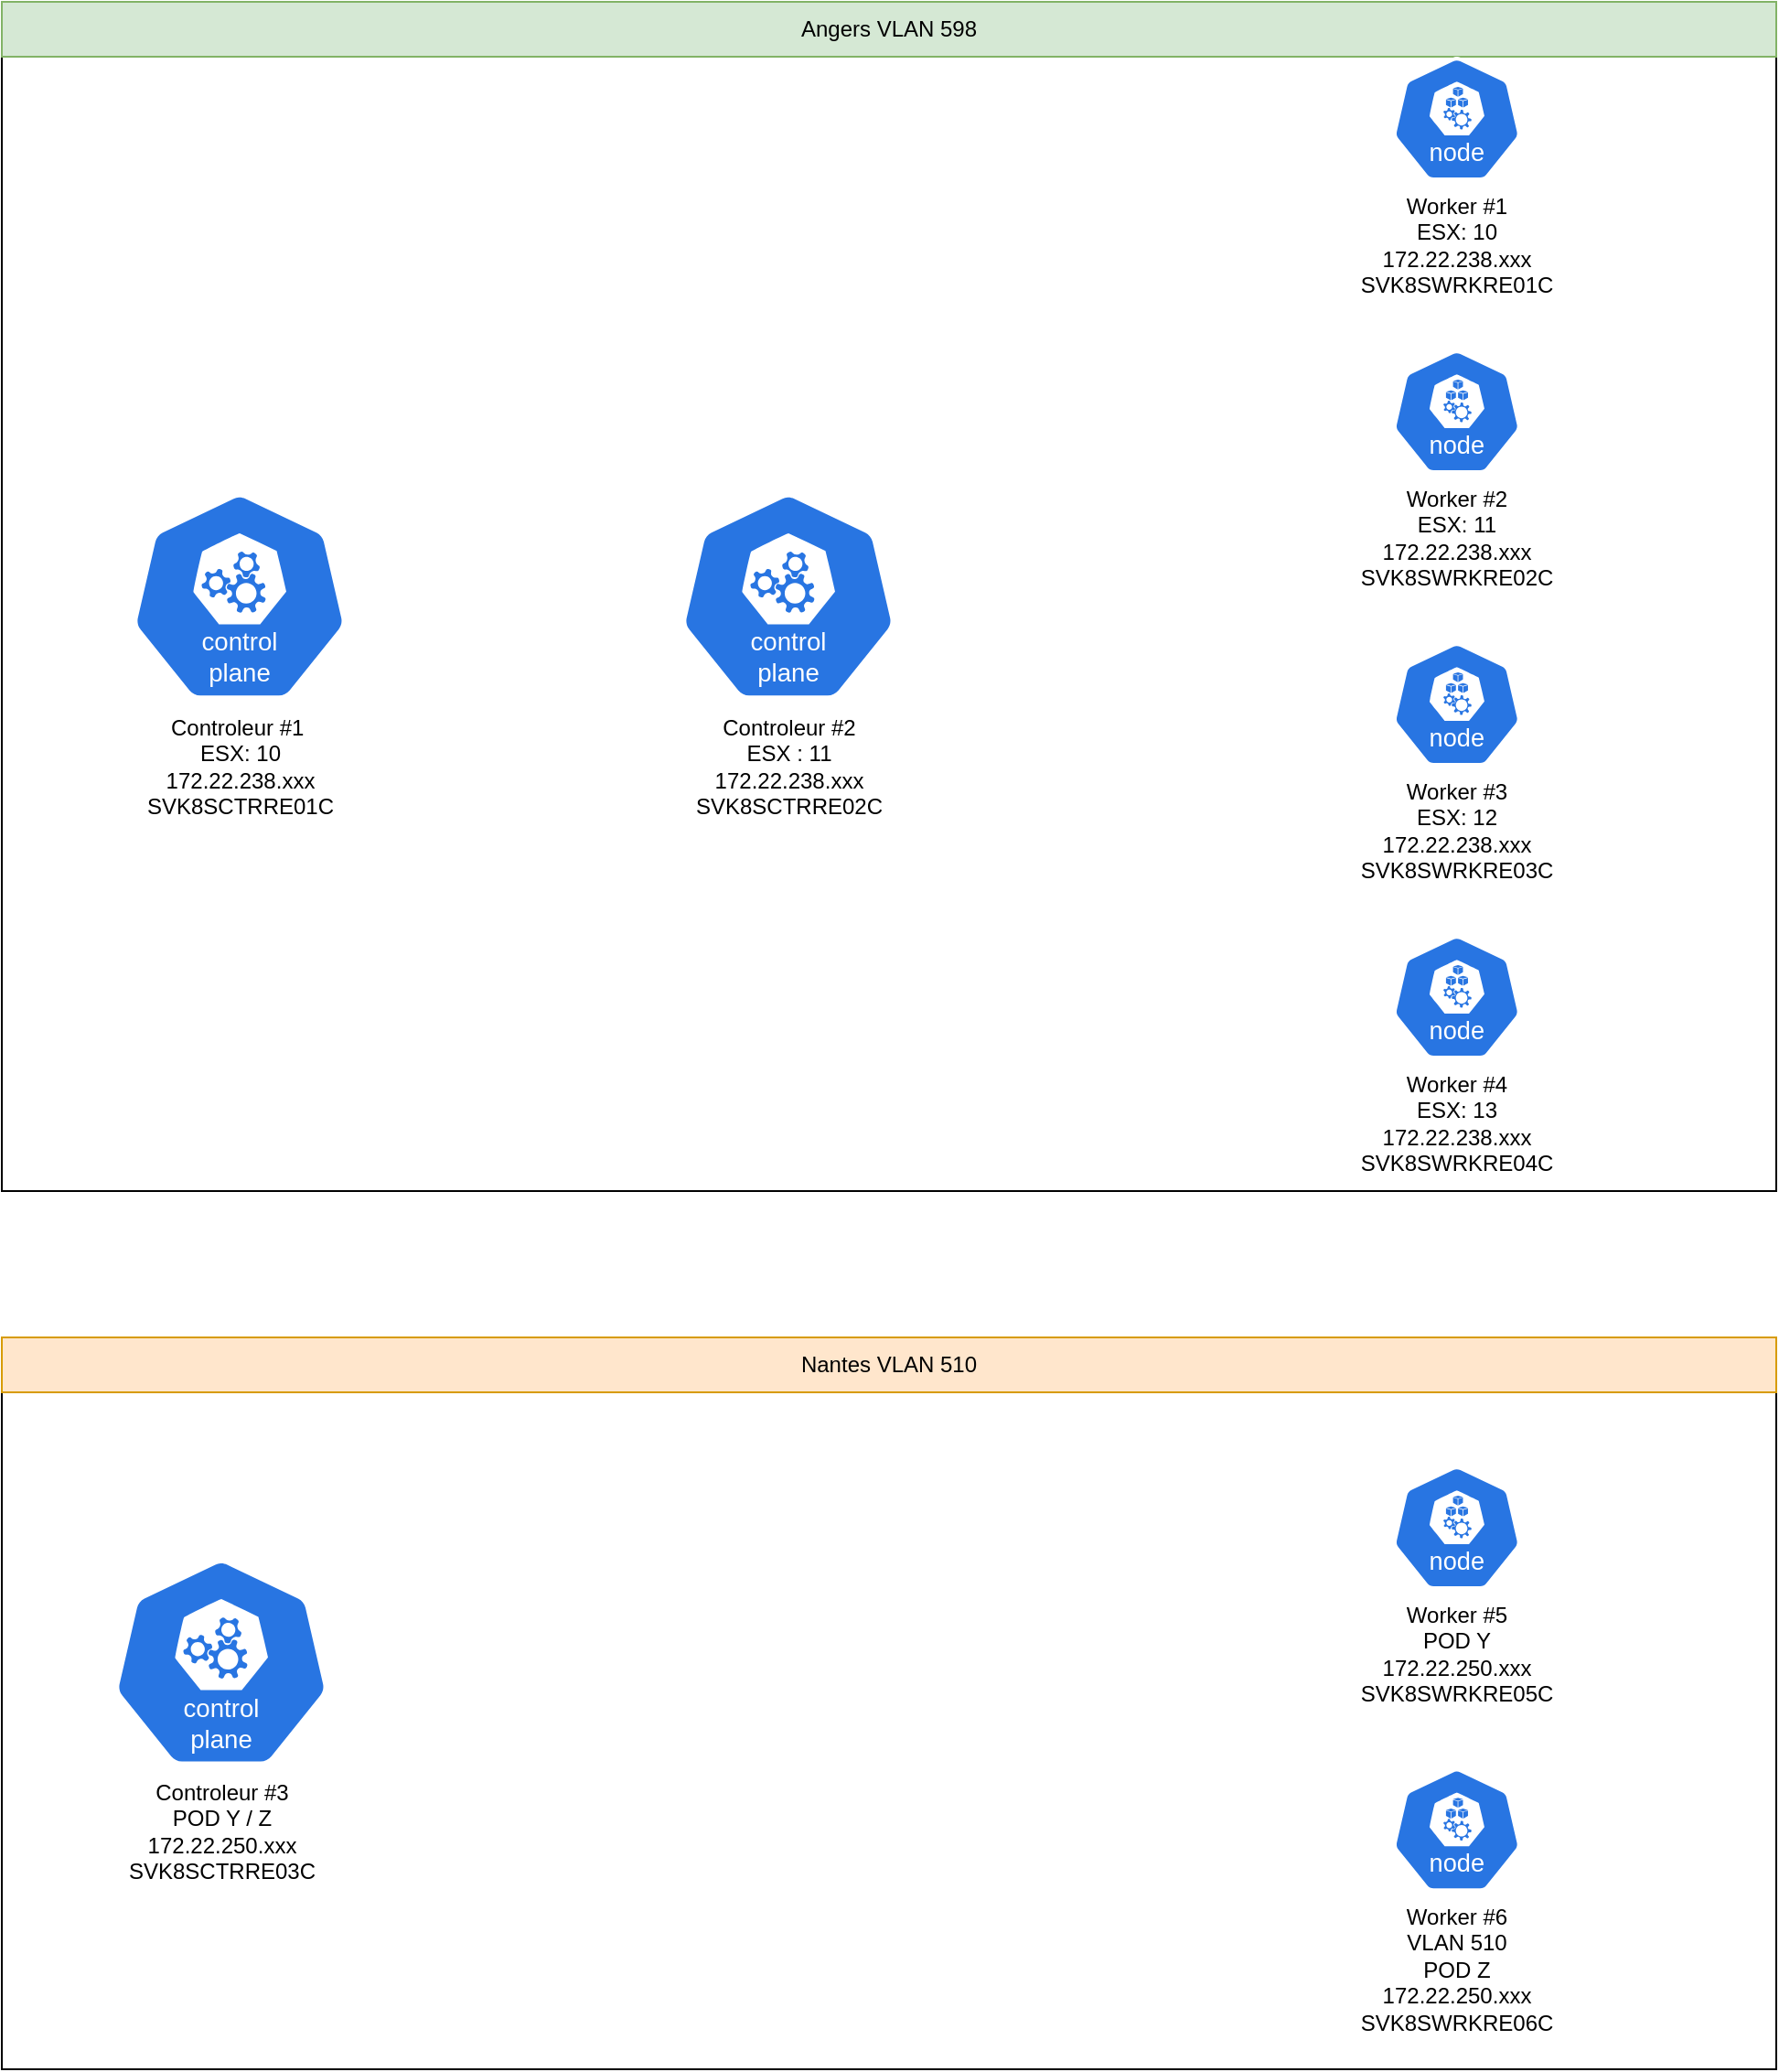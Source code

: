 <mxfile version="24.8.3">
  <diagram name="Page-1" id="esm6e7eR_EaCIN7WzT4S">
    <mxGraphModel dx="1426" dy="749" grid="1" gridSize="10" guides="1" tooltips="1" connect="1" arrows="1" fold="1" page="1" pageScale="1" pageWidth="1169" pageHeight="827" math="0" shadow="0">
      <root>
        <mxCell id="0" />
        <mxCell id="1" parent="0" />
        <mxCell id="ImhVhVMgm0nCk-Ohi60l-10" value="" style="rounded=0;whiteSpace=wrap;html=1;" vertex="1" parent="1">
          <mxGeometry x="20" y="80" width="970" height="650" as="geometry" />
        </mxCell>
        <mxCell id="ImhVhVMgm0nCk-Ohi60l-12" value="Angers VLAN 598" style="rounded=0;whiteSpace=wrap;html=1;fillColor=#d5e8d4;strokeColor=#82b366;" vertex="1" parent="1">
          <mxGeometry x="20" y="80" width="970" height="30" as="geometry" />
        </mxCell>
        <UserObject label="Worker #1&#xa;ESX: 10&#xa;172.22.238.xxx&#xa;SVK8SWRKRE01C" link="Worker #1&#xa;ESX: 10&#xa;172.22.238.xxx&#xa;SVK8SWRKRE01C" id="ImhVhVMgm0nCk-Ohi60l-13">
          <mxCell style="aspect=fixed;sketch=0;html=1;dashed=0;whitespace=wrap;verticalLabelPosition=bottom;verticalAlign=top;fillColor=#2875E2;strokeColor=#ffffff;points=[[0.005,0.63,0],[0.1,0.2,0],[0.9,0.2,0],[0.5,0,0],[0.995,0.63,0],[0.72,0.99,0],[0.5,1,0],[0.28,0.99,0]];shape=mxgraph.kubernetes.icon2;kubernetesLabel=1;prIcon=node" vertex="1" parent="1">
            <mxGeometry x="780" y="110.0" width="70.83" height="68" as="geometry" />
          </mxCell>
        </UserObject>
        <UserObject label="Controleur #1&amp;nbsp;&lt;div&gt;ESX: 10&lt;br&gt;172.22.238.xxx&lt;br&gt;SVK8SCTRRE01C&lt;/div&gt;" link="Controleur #1 &#xa;VLAN 598&#xa;ESX: 10&#xa;172.22.238.xxx&#xa;SVK8SCTRRE01C" id="ImhVhVMgm0nCk-Ohi60l-14">
          <mxCell style="aspect=fixed;sketch=0;html=1;dashed=0;whitespace=wrap;verticalLabelPosition=bottom;verticalAlign=top;fillColor=#2875E2;strokeColor=#ffffff;points=[[0.005,0.63,0],[0.1,0.2,0],[0.9,0.2,0],[0.5,0,0],[0.995,0.63,0],[0.72,0.99,0],[0.5,1,0],[0.28,0.99,0]];shape=mxgraph.kubernetes.icon2;kubernetesLabel=1;prIcon=control_plane" vertex="1" parent="1">
            <mxGeometry x="90" y="347.4" width="120" height="115.2" as="geometry" />
          </mxCell>
        </UserObject>
        <UserObject label="Controleur #2&#xa;ESX : 11&#xa;172.22.238.xxx&#xa;SVK8SCTRRE02C" link="Controleur #2&#xa;ESX : 11&#xa;172.22.238.xxx&#xa;SVK8SCTRRE02C" id="ImhVhVMgm0nCk-Ohi60l-15">
          <mxCell style="aspect=fixed;sketch=0;html=1;dashed=0;whitespace=wrap;verticalLabelPosition=bottom;verticalAlign=top;fillColor=#2875E2;strokeColor=#ffffff;points=[[0.005,0.63,0],[0.1,0.2,0],[0.9,0.2,0],[0.5,0,0],[0.995,0.63,0],[0.72,0.99,0],[0.5,1,0],[0.28,0.99,0]];shape=mxgraph.kubernetes.icon2;kubernetesLabel=1;prIcon=control_plane" vertex="1" parent="1">
            <mxGeometry x="390" y="347.4" width="120" height="115.2" as="geometry" />
          </mxCell>
        </UserObject>
        <mxCell id="ImhVhVMgm0nCk-Ohi60l-16" value="&lt;div&gt;Worker #3&lt;/div&gt;&lt;div&gt;ESX: 12&lt;/div&gt;&lt;div&gt;172.22.238.xxx&lt;/div&gt;&lt;div&gt;SVK8SWRKRE03C&lt;/div&gt;" style="aspect=fixed;sketch=0;html=1;dashed=0;whitespace=wrap;verticalLabelPosition=bottom;verticalAlign=top;fillColor=#2875E2;strokeColor=#ffffff;points=[[0.005,0.63,0],[0.1,0.2,0],[0.9,0.2,0],[0.5,0,0],[0.995,0.63,0],[0.72,0.99,0],[0.5,1,0],[0.28,0.99,0]];shape=mxgraph.kubernetes.icon2;kubernetesLabel=1;prIcon=node" vertex="1" parent="1">
          <mxGeometry x="780" y="430" width="70.83" height="68" as="geometry" />
        </mxCell>
        <UserObject label="Worker #2&#xa;ESX: 11&#xa;172.22.238.xxx&#xa;SVK8SWRKRE02C" link="Worker #2&#xa;ESX: 11&#xa;172.22.238.xxx&#xa;SVK8SWRKRE02C" id="ImhVhVMgm0nCk-Ohi60l-17">
          <mxCell style="aspect=fixed;sketch=0;html=1;dashed=0;whitespace=wrap;verticalLabelPosition=bottom;verticalAlign=top;fillColor=#2875E2;strokeColor=#ffffff;points=[[0.005,0.63,0],[0.1,0.2,0],[0.9,0.2,0],[0.5,0,0],[0.995,0.63,0],[0.72,0.99,0],[0.5,1,0],[0.28,0.99,0]];shape=mxgraph.kubernetes.icon2;kubernetesLabel=1;prIcon=node" vertex="1" parent="1">
            <mxGeometry x="780" y="270" width="70.83" height="68" as="geometry" />
          </mxCell>
        </UserObject>
        <UserObject label="Worker #4&#xa;ESX: 13&#xa;172.22.238.xxx&#xa;SVK8SWRKRE04C" link="Worker #4&#xa;ESX: 13&#xa;172.22.238.xxx&#xa;SVK8SWRKRE04C" id="ImhVhVMgm0nCk-Ohi60l-18">
          <mxCell style="aspect=fixed;sketch=0;html=1;dashed=0;whitespace=wrap;verticalLabelPosition=bottom;verticalAlign=top;fillColor=#2875E2;strokeColor=#ffffff;points=[[0.005,0.63,0],[0.1,0.2,0],[0.9,0.2,0],[0.5,0,0],[0.995,0.63,0],[0.72,0.99,0],[0.5,1,0],[0.28,0.99,0]];shape=mxgraph.kubernetes.icon2;kubernetesLabel=1;prIcon=node" vertex="1" parent="1">
            <mxGeometry x="780" y="590" width="70.83" height="68" as="geometry" />
          </mxCell>
        </UserObject>
        <mxCell id="ImhVhVMgm0nCk-Ohi60l-23" value="" style="rounded=0;whiteSpace=wrap;html=1;" vertex="1" parent="1">
          <mxGeometry x="20" y="810" width="970" height="400" as="geometry" />
        </mxCell>
        <mxCell id="ImhVhVMgm0nCk-Ohi60l-24" value="Nantes VLAN 510" style="rounded=0;whiteSpace=wrap;html=1;fillColor=#ffe6cc;strokeColor=#d79b00;" vertex="1" parent="1">
          <mxGeometry x="20" y="810" width="970" height="30" as="geometry" />
        </mxCell>
        <UserObject label="&lt;div&gt;Controleur #3&lt;/div&gt;&lt;div&gt;POD Y / Z&lt;/div&gt;&lt;div&gt;172.22.250.xxx&lt;/div&gt;&lt;div&gt;SVK8SCTRRE03C&lt;/div&gt;" id="ImhVhVMgm0nCk-Ohi60l-26">
          <mxCell style="aspect=fixed;sketch=0;html=1;dashed=0;whitespace=wrap;verticalLabelPosition=bottom;verticalAlign=top;fillColor=#2875E2;strokeColor=#ffffff;points=[[0.005,0.63,0],[0.1,0.2,0],[0.9,0.2,0],[0.5,0,0],[0.995,0.63,0],[0.72,0.99,0],[0.5,1,0],[0.28,0.99,0]];shape=mxgraph.kubernetes.icon2;kubernetesLabel=1;prIcon=control_plane" vertex="1" parent="1">
            <mxGeometry x="80" y="930" width="120" height="115.2" as="geometry" />
          </mxCell>
        </UserObject>
        <UserObject label="&lt;div&gt;Worker #5&lt;/div&gt;&lt;div&gt;POD Y&lt;/div&gt;&lt;div&gt;172.22.250.xxx&lt;/div&gt;&lt;div&gt;SVK8SWRKRE05C&lt;/div&gt;" link="Worker #2&#xa;ESX: 11&#xa;172.22.238.xxx&#xa;SVK8SWRKRE02C" id="ImhVhVMgm0nCk-Ohi60l-31">
          <mxCell style="aspect=fixed;sketch=0;html=1;dashed=0;whitespace=wrap;verticalLabelPosition=bottom;verticalAlign=top;fillColor=#2875E2;strokeColor=#ffffff;points=[[0.005,0.63,0],[0.1,0.2,0],[0.9,0.2,0],[0.5,0,0],[0.995,0.63,0],[0.72,0.99,0],[0.5,1,0],[0.28,0.99,0]];shape=mxgraph.kubernetes.icon2;kubernetesLabel=1;prIcon=node" vertex="1" parent="1">
            <mxGeometry x="780" y="880" width="70.83" height="68" as="geometry" />
          </mxCell>
        </UserObject>
        <UserObject label="Worker #6&lt;br&gt;VLAN 510&lt;br&gt;POD Z&lt;div&gt;&lt;div&gt;172.22.250.xxx&lt;/div&gt;SVK8SWRKRE06C&lt;/div&gt;" link="Worker #2&#xa;ESX: 11&#xa;172.22.238.xxx&#xa;SVK8SWRKRE02C" id="ImhVhVMgm0nCk-Ohi60l-32">
          <mxCell style="aspect=fixed;sketch=0;html=1;dashed=0;whitespace=wrap;verticalLabelPosition=bottom;verticalAlign=top;fillColor=#2875E2;strokeColor=#ffffff;points=[[0.005,0.63,0],[0.1,0.2,0],[0.9,0.2,0],[0.5,0,0],[0.995,0.63,0],[0.72,0.99,0],[0.5,1,0],[0.28,0.99,0]];shape=mxgraph.kubernetes.icon2;kubernetesLabel=1;prIcon=node" vertex="1" parent="1">
            <mxGeometry x="780" y="1045.2" width="70.83" height="68" as="geometry" />
          </mxCell>
        </UserObject>
      </root>
    </mxGraphModel>
  </diagram>
</mxfile>
